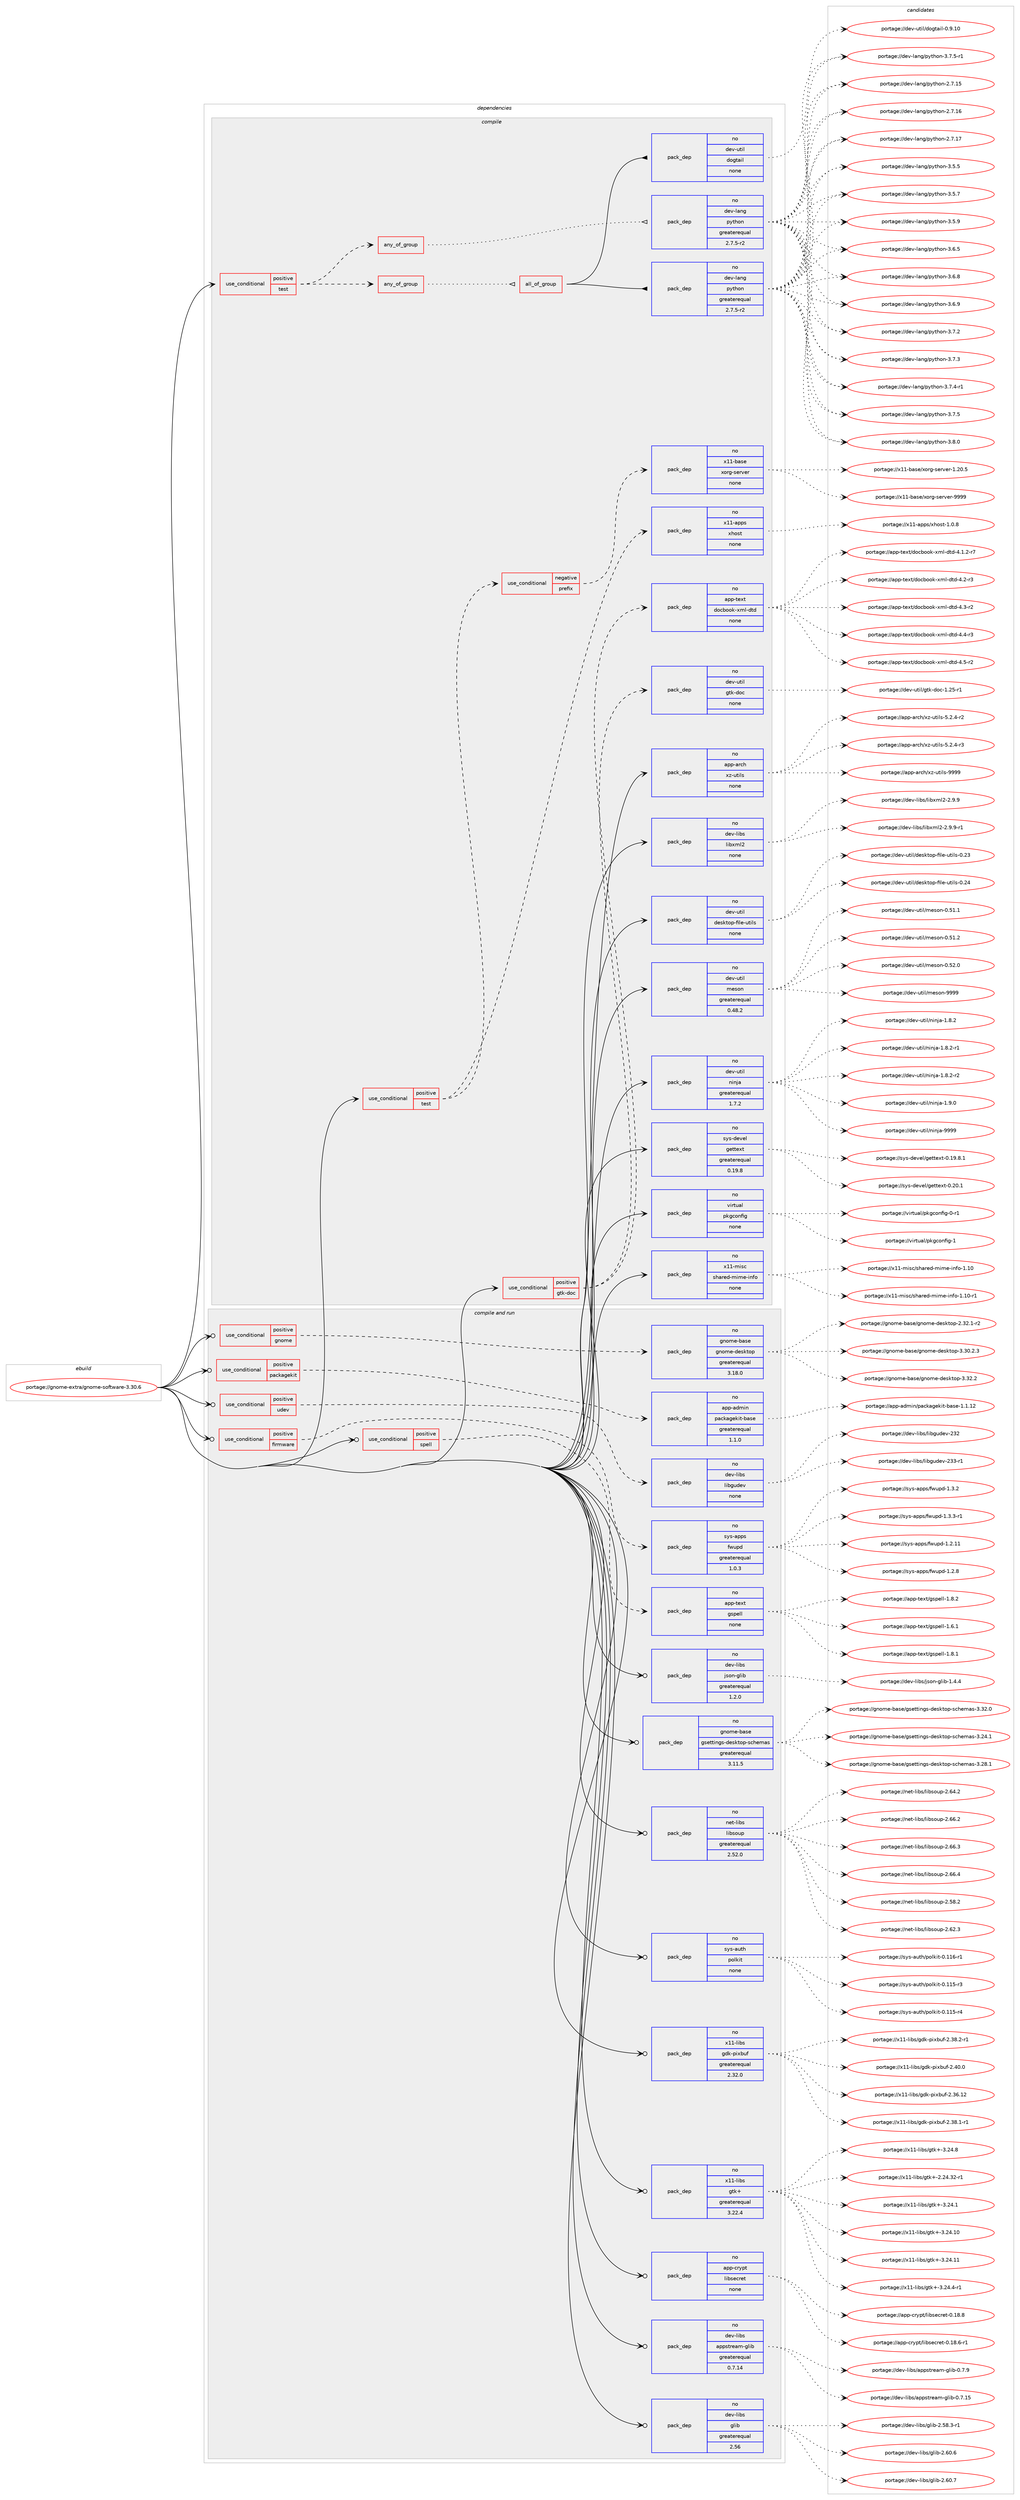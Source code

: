 digraph prolog {

# *************
# Graph options
# *************

newrank=true;
concentrate=true;
compound=true;
graph [rankdir=LR,fontname=Helvetica,fontsize=10,ranksep=1.5];#, ranksep=2.5, nodesep=0.2];
edge  [arrowhead=vee];
node  [fontname=Helvetica,fontsize=10];

# **********
# The ebuild
# **********

subgraph cluster_leftcol {
color=gray;
rank=same;
label=<<i>ebuild</i>>;
id [label="portage://gnome-extra/gnome-software-3.30.6", color=red, width=4, href="../gnome-extra/gnome-software-3.30.6.svg"];
}

# ****************
# The dependencies
# ****************

subgraph cluster_midcol {
color=gray;
label=<<i>dependencies</i>>;
subgraph cluster_compile {
fillcolor="#eeeeee";
style=filled;
label=<<i>compile</i>>;
subgraph cond74591 {
dependency282334 [label=<<TABLE BORDER="0" CELLBORDER="1" CELLSPACING="0" CELLPADDING="4"><TR><TD ROWSPAN="3" CELLPADDING="10">use_conditional</TD></TR><TR><TD>positive</TD></TR><TR><TD>gtk-doc</TD></TR></TABLE>>, shape=none, color=red];
subgraph pack203606 {
dependency282335 [label=<<TABLE BORDER="0" CELLBORDER="1" CELLSPACING="0" CELLPADDING="4" WIDTH="220"><TR><TD ROWSPAN="6" CELLPADDING="30">pack_dep</TD></TR><TR><TD WIDTH="110">no</TD></TR><TR><TD>dev-util</TD></TR><TR><TD>gtk-doc</TD></TR><TR><TD>none</TD></TR><TR><TD></TD></TR></TABLE>>, shape=none, color=blue];
}
dependency282334:e -> dependency282335:w [weight=20,style="dashed",arrowhead="vee"];
subgraph pack203607 {
dependency282336 [label=<<TABLE BORDER="0" CELLBORDER="1" CELLSPACING="0" CELLPADDING="4" WIDTH="220"><TR><TD ROWSPAN="6" CELLPADDING="30">pack_dep</TD></TR><TR><TD WIDTH="110">no</TD></TR><TR><TD>app-text</TD></TR><TR><TD>docbook-xml-dtd</TD></TR><TR><TD>none</TD></TR><TR><TD></TD></TR></TABLE>>, shape=none, color=blue];
}
dependency282334:e -> dependency282336:w [weight=20,style="dashed",arrowhead="vee"];
}
id:e -> dependency282334:w [weight=20,style="solid",arrowhead="vee"];
subgraph cond74592 {
dependency282337 [label=<<TABLE BORDER="0" CELLBORDER="1" CELLSPACING="0" CELLPADDING="4"><TR><TD ROWSPAN="3" CELLPADDING="10">use_conditional</TD></TR><TR><TD>positive</TD></TR><TR><TD>test</TD></TR></TABLE>>, shape=none, color=red];
subgraph any4041 {
dependency282338 [label=<<TABLE BORDER="0" CELLBORDER="1" CELLSPACING="0" CELLPADDING="4"><TR><TD CELLPADDING="10">any_of_group</TD></TR></TABLE>>, shape=none, color=red];subgraph pack203608 {
dependency282339 [label=<<TABLE BORDER="0" CELLBORDER="1" CELLSPACING="0" CELLPADDING="4" WIDTH="220"><TR><TD ROWSPAN="6" CELLPADDING="30">pack_dep</TD></TR><TR><TD WIDTH="110">no</TD></TR><TR><TD>dev-lang</TD></TR><TR><TD>python</TD></TR><TR><TD>greaterequal</TD></TR><TR><TD>2.7.5-r2</TD></TR></TABLE>>, shape=none, color=blue];
}
dependency282338:e -> dependency282339:w [weight=20,style="dotted",arrowhead="oinv"];
}
dependency282337:e -> dependency282338:w [weight=20,style="dashed",arrowhead="vee"];
subgraph any4042 {
dependency282340 [label=<<TABLE BORDER="0" CELLBORDER="1" CELLSPACING="0" CELLPADDING="4"><TR><TD CELLPADDING="10">any_of_group</TD></TR></TABLE>>, shape=none, color=red];subgraph all99 {
dependency282341 [label=<<TABLE BORDER="0" CELLBORDER="1" CELLSPACING="0" CELLPADDING="4"><TR><TD CELLPADDING="10">all_of_group</TD></TR></TABLE>>, shape=none, color=red];subgraph pack203609 {
dependency282342 [label=<<TABLE BORDER="0" CELLBORDER="1" CELLSPACING="0" CELLPADDING="4" WIDTH="220"><TR><TD ROWSPAN="6" CELLPADDING="30">pack_dep</TD></TR><TR><TD WIDTH="110">no</TD></TR><TR><TD>dev-lang</TD></TR><TR><TD>python</TD></TR><TR><TD>greaterequal</TD></TR><TR><TD>2.7.5-r2</TD></TR></TABLE>>, shape=none, color=blue];
}
dependency282341:e -> dependency282342:w [weight=20,style="solid",arrowhead="inv"];
subgraph pack203610 {
dependency282343 [label=<<TABLE BORDER="0" CELLBORDER="1" CELLSPACING="0" CELLPADDING="4" WIDTH="220"><TR><TD ROWSPAN="6" CELLPADDING="30">pack_dep</TD></TR><TR><TD WIDTH="110">no</TD></TR><TR><TD>dev-util</TD></TR><TR><TD>dogtail</TD></TR><TR><TD>none</TD></TR><TR><TD></TD></TR></TABLE>>, shape=none, color=blue];
}
dependency282341:e -> dependency282343:w [weight=20,style="solid",arrowhead="inv"];
}
dependency282340:e -> dependency282341:w [weight=20,style="dotted",arrowhead="oinv"];
}
dependency282337:e -> dependency282340:w [weight=20,style="dashed",arrowhead="vee"];
}
id:e -> dependency282337:w [weight=20,style="solid",arrowhead="vee"];
subgraph cond74593 {
dependency282344 [label=<<TABLE BORDER="0" CELLBORDER="1" CELLSPACING="0" CELLPADDING="4"><TR><TD ROWSPAN="3" CELLPADDING="10">use_conditional</TD></TR><TR><TD>positive</TD></TR><TR><TD>test</TD></TR></TABLE>>, shape=none, color=red];
subgraph cond74594 {
dependency282345 [label=<<TABLE BORDER="0" CELLBORDER="1" CELLSPACING="0" CELLPADDING="4"><TR><TD ROWSPAN="3" CELLPADDING="10">use_conditional</TD></TR><TR><TD>negative</TD></TR><TR><TD>prefix</TD></TR></TABLE>>, shape=none, color=red];
subgraph pack203611 {
dependency282346 [label=<<TABLE BORDER="0" CELLBORDER="1" CELLSPACING="0" CELLPADDING="4" WIDTH="220"><TR><TD ROWSPAN="6" CELLPADDING="30">pack_dep</TD></TR><TR><TD WIDTH="110">no</TD></TR><TR><TD>x11-base</TD></TR><TR><TD>xorg-server</TD></TR><TR><TD>none</TD></TR><TR><TD></TD></TR></TABLE>>, shape=none, color=blue];
}
dependency282345:e -> dependency282346:w [weight=20,style="dashed",arrowhead="vee"];
}
dependency282344:e -> dependency282345:w [weight=20,style="dashed",arrowhead="vee"];
subgraph pack203612 {
dependency282347 [label=<<TABLE BORDER="0" CELLBORDER="1" CELLSPACING="0" CELLPADDING="4" WIDTH="220"><TR><TD ROWSPAN="6" CELLPADDING="30">pack_dep</TD></TR><TR><TD WIDTH="110">no</TD></TR><TR><TD>x11-apps</TD></TR><TR><TD>xhost</TD></TR><TR><TD>none</TD></TR><TR><TD></TD></TR></TABLE>>, shape=none, color=blue];
}
dependency282344:e -> dependency282347:w [weight=20,style="dashed",arrowhead="vee"];
}
id:e -> dependency282344:w [weight=20,style="solid",arrowhead="vee"];
subgraph pack203613 {
dependency282348 [label=<<TABLE BORDER="0" CELLBORDER="1" CELLSPACING="0" CELLPADDING="4" WIDTH="220"><TR><TD ROWSPAN="6" CELLPADDING="30">pack_dep</TD></TR><TR><TD WIDTH="110">no</TD></TR><TR><TD>app-arch</TD></TR><TR><TD>xz-utils</TD></TR><TR><TD>none</TD></TR><TR><TD></TD></TR></TABLE>>, shape=none, color=blue];
}
id:e -> dependency282348:w [weight=20,style="solid",arrowhead="vee"];
subgraph pack203614 {
dependency282349 [label=<<TABLE BORDER="0" CELLBORDER="1" CELLSPACING="0" CELLPADDING="4" WIDTH="220"><TR><TD ROWSPAN="6" CELLPADDING="30">pack_dep</TD></TR><TR><TD WIDTH="110">no</TD></TR><TR><TD>dev-libs</TD></TR><TR><TD>libxml2</TD></TR><TR><TD>none</TD></TR><TR><TD></TD></TR></TABLE>>, shape=none, color=blue];
}
id:e -> dependency282349:w [weight=20,style="solid",arrowhead="vee"];
subgraph pack203615 {
dependency282350 [label=<<TABLE BORDER="0" CELLBORDER="1" CELLSPACING="0" CELLPADDING="4" WIDTH="220"><TR><TD ROWSPAN="6" CELLPADDING="30">pack_dep</TD></TR><TR><TD WIDTH="110">no</TD></TR><TR><TD>dev-util</TD></TR><TR><TD>desktop-file-utils</TD></TR><TR><TD>none</TD></TR><TR><TD></TD></TR></TABLE>>, shape=none, color=blue];
}
id:e -> dependency282350:w [weight=20,style="solid",arrowhead="vee"];
subgraph pack203616 {
dependency282351 [label=<<TABLE BORDER="0" CELLBORDER="1" CELLSPACING="0" CELLPADDING="4" WIDTH="220"><TR><TD ROWSPAN="6" CELLPADDING="30">pack_dep</TD></TR><TR><TD WIDTH="110">no</TD></TR><TR><TD>dev-util</TD></TR><TR><TD>meson</TD></TR><TR><TD>greaterequal</TD></TR><TR><TD>0.48.2</TD></TR></TABLE>>, shape=none, color=blue];
}
id:e -> dependency282351:w [weight=20,style="solid",arrowhead="vee"];
subgraph pack203617 {
dependency282352 [label=<<TABLE BORDER="0" CELLBORDER="1" CELLSPACING="0" CELLPADDING="4" WIDTH="220"><TR><TD ROWSPAN="6" CELLPADDING="30">pack_dep</TD></TR><TR><TD WIDTH="110">no</TD></TR><TR><TD>dev-util</TD></TR><TR><TD>ninja</TD></TR><TR><TD>greaterequal</TD></TR><TR><TD>1.7.2</TD></TR></TABLE>>, shape=none, color=blue];
}
id:e -> dependency282352:w [weight=20,style="solid",arrowhead="vee"];
subgraph pack203618 {
dependency282353 [label=<<TABLE BORDER="0" CELLBORDER="1" CELLSPACING="0" CELLPADDING="4" WIDTH="220"><TR><TD ROWSPAN="6" CELLPADDING="30">pack_dep</TD></TR><TR><TD WIDTH="110">no</TD></TR><TR><TD>sys-devel</TD></TR><TR><TD>gettext</TD></TR><TR><TD>greaterequal</TD></TR><TR><TD>0.19.8</TD></TR></TABLE>>, shape=none, color=blue];
}
id:e -> dependency282353:w [weight=20,style="solid",arrowhead="vee"];
subgraph pack203619 {
dependency282354 [label=<<TABLE BORDER="0" CELLBORDER="1" CELLSPACING="0" CELLPADDING="4" WIDTH="220"><TR><TD ROWSPAN="6" CELLPADDING="30">pack_dep</TD></TR><TR><TD WIDTH="110">no</TD></TR><TR><TD>virtual</TD></TR><TR><TD>pkgconfig</TD></TR><TR><TD>none</TD></TR><TR><TD></TD></TR></TABLE>>, shape=none, color=blue];
}
id:e -> dependency282354:w [weight=20,style="solid",arrowhead="vee"];
subgraph pack203620 {
dependency282355 [label=<<TABLE BORDER="0" CELLBORDER="1" CELLSPACING="0" CELLPADDING="4" WIDTH="220"><TR><TD ROWSPAN="6" CELLPADDING="30">pack_dep</TD></TR><TR><TD WIDTH="110">no</TD></TR><TR><TD>x11-misc</TD></TR><TR><TD>shared-mime-info</TD></TR><TR><TD>none</TD></TR><TR><TD></TD></TR></TABLE>>, shape=none, color=blue];
}
id:e -> dependency282355:w [weight=20,style="solid",arrowhead="vee"];
}
subgraph cluster_compileandrun {
fillcolor="#eeeeee";
style=filled;
label=<<i>compile and run</i>>;
subgraph cond74595 {
dependency282356 [label=<<TABLE BORDER="0" CELLBORDER="1" CELLSPACING="0" CELLPADDING="4"><TR><TD ROWSPAN="3" CELLPADDING="10">use_conditional</TD></TR><TR><TD>positive</TD></TR><TR><TD>firmware</TD></TR></TABLE>>, shape=none, color=red];
subgraph pack203621 {
dependency282357 [label=<<TABLE BORDER="0" CELLBORDER="1" CELLSPACING="0" CELLPADDING="4" WIDTH="220"><TR><TD ROWSPAN="6" CELLPADDING="30">pack_dep</TD></TR><TR><TD WIDTH="110">no</TD></TR><TR><TD>sys-apps</TD></TR><TR><TD>fwupd</TD></TR><TR><TD>greaterequal</TD></TR><TR><TD>1.0.3</TD></TR></TABLE>>, shape=none, color=blue];
}
dependency282356:e -> dependency282357:w [weight=20,style="dashed",arrowhead="vee"];
}
id:e -> dependency282356:w [weight=20,style="solid",arrowhead="odotvee"];
subgraph cond74596 {
dependency282358 [label=<<TABLE BORDER="0" CELLBORDER="1" CELLSPACING="0" CELLPADDING="4"><TR><TD ROWSPAN="3" CELLPADDING="10">use_conditional</TD></TR><TR><TD>positive</TD></TR><TR><TD>gnome</TD></TR></TABLE>>, shape=none, color=red];
subgraph pack203622 {
dependency282359 [label=<<TABLE BORDER="0" CELLBORDER="1" CELLSPACING="0" CELLPADDING="4" WIDTH="220"><TR><TD ROWSPAN="6" CELLPADDING="30">pack_dep</TD></TR><TR><TD WIDTH="110">no</TD></TR><TR><TD>gnome-base</TD></TR><TR><TD>gnome-desktop</TD></TR><TR><TD>greaterequal</TD></TR><TR><TD>3.18.0</TD></TR></TABLE>>, shape=none, color=blue];
}
dependency282358:e -> dependency282359:w [weight=20,style="dashed",arrowhead="vee"];
}
id:e -> dependency282358:w [weight=20,style="solid",arrowhead="odotvee"];
subgraph cond74597 {
dependency282360 [label=<<TABLE BORDER="0" CELLBORDER="1" CELLSPACING="0" CELLPADDING="4"><TR><TD ROWSPAN="3" CELLPADDING="10">use_conditional</TD></TR><TR><TD>positive</TD></TR><TR><TD>packagekit</TD></TR></TABLE>>, shape=none, color=red];
subgraph pack203623 {
dependency282361 [label=<<TABLE BORDER="0" CELLBORDER="1" CELLSPACING="0" CELLPADDING="4" WIDTH="220"><TR><TD ROWSPAN="6" CELLPADDING="30">pack_dep</TD></TR><TR><TD WIDTH="110">no</TD></TR><TR><TD>app-admin</TD></TR><TR><TD>packagekit-base</TD></TR><TR><TD>greaterequal</TD></TR><TR><TD>1.1.0</TD></TR></TABLE>>, shape=none, color=blue];
}
dependency282360:e -> dependency282361:w [weight=20,style="dashed",arrowhead="vee"];
}
id:e -> dependency282360:w [weight=20,style="solid",arrowhead="odotvee"];
subgraph cond74598 {
dependency282362 [label=<<TABLE BORDER="0" CELLBORDER="1" CELLSPACING="0" CELLPADDING="4"><TR><TD ROWSPAN="3" CELLPADDING="10">use_conditional</TD></TR><TR><TD>positive</TD></TR><TR><TD>spell</TD></TR></TABLE>>, shape=none, color=red];
subgraph pack203624 {
dependency282363 [label=<<TABLE BORDER="0" CELLBORDER="1" CELLSPACING="0" CELLPADDING="4" WIDTH="220"><TR><TD ROWSPAN="6" CELLPADDING="30">pack_dep</TD></TR><TR><TD WIDTH="110">no</TD></TR><TR><TD>app-text</TD></TR><TR><TD>gspell</TD></TR><TR><TD>none</TD></TR><TR><TD></TD></TR></TABLE>>, shape=none, color=blue];
}
dependency282362:e -> dependency282363:w [weight=20,style="dashed",arrowhead="vee"];
}
id:e -> dependency282362:w [weight=20,style="solid",arrowhead="odotvee"];
subgraph cond74599 {
dependency282364 [label=<<TABLE BORDER="0" CELLBORDER="1" CELLSPACING="0" CELLPADDING="4"><TR><TD ROWSPAN="3" CELLPADDING="10">use_conditional</TD></TR><TR><TD>positive</TD></TR><TR><TD>udev</TD></TR></TABLE>>, shape=none, color=red];
subgraph pack203625 {
dependency282365 [label=<<TABLE BORDER="0" CELLBORDER="1" CELLSPACING="0" CELLPADDING="4" WIDTH="220"><TR><TD ROWSPAN="6" CELLPADDING="30">pack_dep</TD></TR><TR><TD WIDTH="110">no</TD></TR><TR><TD>dev-libs</TD></TR><TR><TD>libgudev</TD></TR><TR><TD>none</TD></TR><TR><TD></TD></TR></TABLE>>, shape=none, color=blue];
}
dependency282364:e -> dependency282365:w [weight=20,style="dashed",arrowhead="vee"];
}
id:e -> dependency282364:w [weight=20,style="solid",arrowhead="odotvee"];
subgraph pack203626 {
dependency282366 [label=<<TABLE BORDER="0" CELLBORDER="1" CELLSPACING="0" CELLPADDING="4" WIDTH="220"><TR><TD ROWSPAN="6" CELLPADDING="30">pack_dep</TD></TR><TR><TD WIDTH="110">no</TD></TR><TR><TD>app-crypt</TD></TR><TR><TD>libsecret</TD></TR><TR><TD>none</TD></TR><TR><TD></TD></TR></TABLE>>, shape=none, color=blue];
}
id:e -> dependency282366:w [weight=20,style="solid",arrowhead="odotvee"];
subgraph pack203627 {
dependency282367 [label=<<TABLE BORDER="0" CELLBORDER="1" CELLSPACING="0" CELLPADDING="4" WIDTH="220"><TR><TD ROWSPAN="6" CELLPADDING="30">pack_dep</TD></TR><TR><TD WIDTH="110">no</TD></TR><TR><TD>dev-libs</TD></TR><TR><TD>appstream-glib</TD></TR><TR><TD>greaterequal</TD></TR><TR><TD>0.7.14</TD></TR></TABLE>>, shape=none, color=blue];
}
id:e -> dependency282367:w [weight=20,style="solid",arrowhead="odotvee"];
subgraph pack203628 {
dependency282368 [label=<<TABLE BORDER="0" CELLBORDER="1" CELLSPACING="0" CELLPADDING="4" WIDTH="220"><TR><TD ROWSPAN="6" CELLPADDING="30">pack_dep</TD></TR><TR><TD WIDTH="110">no</TD></TR><TR><TD>dev-libs</TD></TR><TR><TD>glib</TD></TR><TR><TD>greaterequal</TD></TR><TR><TD>2.56</TD></TR></TABLE>>, shape=none, color=blue];
}
id:e -> dependency282368:w [weight=20,style="solid",arrowhead="odotvee"];
subgraph pack203629 {
dependency282369 [label=<<TABLE BORDER="0" CELLBORDER="1" CELLSPACING="0" CELLPADDING="4" WIDTH="220"><TR><TD ROWSPAN="6" CELLPADDING="30">pack_dep</TD></TR><TR><TD WIDTH="110">no</TD></TR><TR><TD>dev-libs</TD></TR><TR><TD>json-glib</TD></TR><TR><TD>greaterequal</TD></TR><TR><TD>1.2.0</TD></TR></TABLE>>, shape=none, color=blue];
}
id:e -> dependency282369:w [weight=20,style="solid",arrowhead="odotvee"];
subgraph pack203630 {
dependency282370 [label=<<TABLE BORDER="0" CELLBORDER="1" CELLSPACING="0" CELLPADDING="4" WIDTH="220"><TR><TD ROWSPAN="6" CELLPADDING="30">pack_dep</TD></TR><TR><TD WIDTH="110">no</TD></TR><TR><TD>gnome-base</TD></TR><TR><TD>gsettings-desktop-schemas</TD></TR><TR><TD>greaterequal</TD></TR><TR><TD>3.11.5</TD></TR></TABLE>>, shape=none, color=blue];
}
id:e -> dependency282370:w [weight=20,style="solid",arrowhead="odotvee"];
subgraph pack203631 {
dependency282371 [label=<<TABLE BORDER="0" CELLBORDER="1" CELLSPACING="0" CELLPADDING="4" WIDTH="220"><TR><TD ROWSPAN="6" CELLPADDING="30">pack_dep</TD></TR><TR><TD WIDTH="110">no</TD></TR><TR><TD>net-libs</TD></TR><TR><TD>libsoup</TD></TR><TR><TD>greaterequal</TD></TR><TR><TD>2.52.0</TD></TR></TABLE>>, shape=none, color=blue];
}
id:e -> dependency282371:w [weight=20,style="solid",arrowhead="odotvee"];
subgraph pack203632 {
dependency282372 [label=<<TABLE BORDER="0" CELLBORDER="1" CELLSPACING="0" CELLPADDING="4" WIDTH="220"><TR><TD ROWSPAN="6" CELLPADDING="30">pack_dep</TD></TR><TR><TD WIDTH="110">no</TD></TR><TR><TD>sys-auth</TD></TR><TR><TD>polkit</TD></TR><TR><TD>none</TD></TR><TR><TD></TD></TR></TABLE>>, shape=none, color=blue];
}
id:e -> dependency282372:w [weight=20,style="solid",arrowhead="odotvee"];
subgraph pack203633 {
dependency282373 [label=<<TABLE BORDER="0" CELLBORDER="1" CELLSPACING="0" CELLPADDING="4" WIDTH="220"><TR><TD ROWSPAN="6" CELLPADDING="30">pack_dep</TD></TR><TR><TD WIDTH="110">no</TD></TR><TR><TD>x11-libs</TD></TR><TR><TD>gdk-pixbuf</TD></TR><TR><TD>greaterequal</TD></TR><TR><TD>2.32.0</TD></TR></TABLE>>, shape=none, color=blue];
}
id:e -> dependency282373:w [weight=20,style="solid",arrowhead="odotvee"];
subgraph pack203634 {
dependency282374 [label=<<TABLE BORDER="0" CELLBORDER="1" CELLSPACING="0" CELLPADDING="4" WIDTH="220"><TR><TD ROWSPAN="6" CELLPADDING="30">pack_dep</TD></TR><TR><TD WIDTH="110">no</TD></TR><TR><TD>x11-libs</TD></TR><TR><TD>gtk+</TD></TR><TR><TD>greaterequal</TD></TR><TR><TD>3.22.4</TD></TR></TABLE>>, shape=none, color=blue];
}
id:e -> dependency282374:w [weight=20,style="solid",arrowhead="odotvee"];
}
subgraph cluster_run {
fillcolor="#eeeeee";
style=filled;
label=<<i>run</i>>;
}
}

# **************
# The candidates
# **************

subgraph cluster_choices {
rank=same;
color=gray;
label=<<i>candidates</i>>;

subgraph choice203606 {
color=black;
nodesep=1;
choiceportage1001011184511711610510847103116107451001119945494650534511449 [label="portage://dev-util/gtk-doc-1.25-r1", color=red, width=4,href="../dev-util/gtk-doc-1.25-r1.svg"];
dependency282335:e -> choiceportage1001011184511711610510847103116107451001119945494650534511449:w [style=dotted,weight="100"];
}
subgraph choice203607 {
color=black;
nodesep=1;
choiceportage971121124511610112011647100111999811111110745120109108451001161004552464946504511455 [label="portage://app-text/docbook-xml-dtd-4.1.2-r7", color=red, width=4,href="../app-text/docbook-xml-dtd-4.1.2-r7.svg"];
choiceportage97112112451161011201164710011199981111111074512010910845100116100455246504511451 [label="portage://app-text/docbook-xml-dtd-4.2-r3", color=red, width=4,href="../app-text/docbook-xml-dtd-4.2-r3.svg"];
choiceportage97112112451161011201164710011199981111111074512010910845100116100455246514511450 [label="portage://app-text/docbook-xml-dtd-4.3-r2", color=red, width=4,href="../app-text/docbook-xml-dtd-4.3-r2.svg"];
choiceportage97112112451161011201164710011199981111111074512010910845100116100455246524511451 [label="portage://app-text/docbook-xml-dtd-4.4-r3", color=red, width=4,href="../app-text/docbook-xml-dtd-4.4-r3.svg"];
choiceportage97112112451161011201164710011199981111111074512010910845100116100455246534511450 [label="portage://app-text/docbook-xml-dtd-4.5-r2", color=red, width=4,href="../app-text/docbook-xml-dtd-4.5-r2.svg"];
dependency282336:e -> choiceportage971121124511610112011647100111999811111110745120109108451001161004552464946504511455:w [style=dotted,weight="100"];
dependency282336:e -> choiceportage97112112451161011201164710011199981111111074512010910845100116100455246504511451:w [style=dotted,weight="100"];
dependency282336:e -> choiceportage97112112451161011201164710011199981111111074512010910845100116100455246514511450:w [style=dotted,weight="100"];
dependency282336:e -> choiceportage97112112451161011201164710011199981111111074512010910845100116100455246524511451:w [style=dotted,weight="100"];
dependency282336:e -> choiceportage97112112451161011201164710011199981111111074512010910845100116100455246534511450:w [style=dotted,weight="100"];
}
subgraph choice203608 {
color=black;
nodesep=1;
choiceportage10010111845108971101034711212111610411111045504655464953 [label="portage://dev-lang/python-2.7.15", color=red, width=4,href="../dev-lang/python-2.7.15.svg"];
choiceportage10010111845108971101034711212111610411111045504655464954 [label="portage://dev-lang/python-2.7.16", color=red, width=4,href="../dev-lang/python-2.7.16.svg"];
choiceportage10010111845108971101034711212111610411111045504655464955 [label="portage://dev-lang/python-2.7.17", color=red, width=4,href="../dev-lang/python-2.7.17.svg"];
choiceportage100101118451089711010347112121116104111110455146534653 [label="portage://dev-lang/python-3.5.5", color=red, width=4,href="../dev-lang/python-3.5.5.svg"];
choiceportage100101118451089711010347112121116104111110455146534655 [label="portage://dev-lang/python-3.5.7", color=red, width=4,href="../dev-lang/python-3.5.7.svg"];
choiceportage100101118451089711010347112121116104111110455146534657 [label="portage://dev-lang/python-3.5.9", color=red, width=4,href="../dev-lang/python-3.5.9.svg"];
choiceportage100101118451089711010347112121116104111110455146544653 [label="portage://dev-lang/python-3.6.5", color=red, width=4,href="../dev-lang/python-3.6.5.svg"];
choiceportage100101118451089711010347112121116104111110455146544656 [label="portage://dev-lang/python-3.6.8", color=red, width=4,href="../dev-lang/python-3.6.8.svg"];
choiceportage100101118451089711010347112121116104111110455146544657 [label="portage://dev-lang/python-3.6.9", color=red, width=4,href="../dev-lang/python-3.6.9.svg"];
choiceportage100101118451089711010347112121116104111110455146554650 [label="portage://dev-lang/python-3.7.2", color=red, width=4,href="../dev-lang/python-3.7.2.svg"];
choiceportage100101118451089711010347112121116104111110455146554651 [label="portage://dev-lang/python-3.7.3", color=red, width=4,href="../dev-lang/python-3.7.3.svg"];
choiceportage1001011184510897110103471121211161041111104551465546524511449 [label="portage://dev-lang/python-3.7.4-r1", color=red, width=4,href="../dev-lang/python-3.7.4-r1.svg"];
choiceportage100101118451089711010347112121116104111110455146554653 [label="portage://dev-lang/python-3.7.5", color=red, width=4,href="../dev-lang/python-3.7.5.svg"];
choiceportage1001011184510897110103471121211161041111104551465546534511449 [label="portage://dev-lang/python-3.7.5-r1", color=red, width=4,href="../dev-lang/python-3.7.5-r1.svg"];
choiceportage100101118451089711010347112121116104111110455146564648 [label="portage://dev-lang/python-3.8.0", color=red, width=4,href="../dev-lang/python-3.8.0.svg"];
dependency282339:e -> choiceportage10010111845108971101034711212111610411111045504655464953:w [style=dotted,weight="100"];
dependency282339:e -> choiceportage10010111845108971101034711212111610411111045504655464954:w [style=dotted,weight="100"];
dependency282339:e -> choiceportage10010111845108971101034711212111610411111045504655464955:w [style=dotted,weight="100"];
dependency282339:e -> choiceportage100101118451089711010347112121116104111110455146534653:w [style=dotted,weight="100"];
dependency282339:e -> choiceportage100101118451089711010347112121116104111110455146534655:w [style=dotted,weight="100"];
dependency282339:e -> choiceportage100101118451089711010347112121116104111110455146534657:w [style=dotted,weight="100"];
dependency282339:e -> choiceportage100101118451089711010347112121116104111110455146544653:w [style=dotted,weight="100"];
dependency282339:e -> choiceportage100101118451089711010347112121116104111110455146544656:w [style=dotted,weight="100"];
dependency282339:e -> choiceportage100101118451089711010347112121116104111110455146544657:w [style=dotted,weight="100"];
dependency282339:e -> choiceportage100101118451089711010347112121116104111110455146554650:w [style=dotted,weight="100"];
dependency282339:e -> choiceportage100101118451089711010347112121116104111110455146554651:w [style=dotted,weight="100"];
dependency282339:e -> choiceportage1001011184510897110103471121211161041111104551465546524511449:w [style=dotted,weight="100"];
dependency282339:e -> choiceportage100101118451089711010347112121116104111110455146554653:w [style=dotted,weight="100"];
dependency282339:e -> choiceportage1001011184510897110103471121211161041111104551465546534511449:w [style=dotted,weight="100"];
dependency282339:e -> choiceportage100101118451089711010347112121116104111110455146564648:w [style=dotted,weight="100"];
}
subgraph choice203609 {
color=black;
nodesep=1;
choiceportage10010111845108971101034711212111610411111045504655464953 [label="portage://dev-lang/python-2.7.15", color=red, width=4,href="../dev-lang/python-2.7.15.svg"];
choiceportage10010111845108971101034711212111610411111045504655464954 [label="portage://dev-lang/python-2.7.16", color=red, width=4,href="../dev-lang/python-2.7.16.svg"];
choiceportage10010111845108971101034711212111610411111045504655464955 [label="portage://dev-lang/python-2.7.17", color=red, width=4,href="../dev-lang/python-2.7.17.svg"];
choiceportage100101118451089711010347112121116104111110455146534653 [label="portage://dev-lang/python-3.5.5", color=red, width=4,href="../dev-lang/python-3.5.5.svg"];
choiceportage100101118451089711010347112121116104111110455146534655 [label="portage://dev-lang/python-3.5.7", color=red, width=4,href="../dev-lang/python-3.5.7.svg"];
choiceportage100101118451089711010347112121116104111110455146534657 [label="portage://dev-lang/python-3.5.9", color=red, width=4,href="../dev-lang/python-3.5.9.svg"];
choiceportage100101118451089711010347112121116104111110455146544653 [label="portage://dev-lang/python-3.6.5", color=red, width=4,href="../dev-lang/python-3.6.5.svg"];
choiceportage100101118451089711010347112121116104111110455146544656 [label="portage://dev-lang/python-3.6.8", color=red, width=4,href="../dev-lang/python-3.6.8.svg"];
choiceportage100101118451089711010347112121116104111110455146544657 [label="portage://dev-lang/python-3.6.9", color=red, width=4,href="../dev-lang/python-3.6.9.svg"];
choiceportage100101118451089711010347112121116104111110455146554650 [label="portage://dev-lang/python-3.7.2", color=red, width=4,href="../dev-lang/python-3.7.2.svg"];
choiceportage100101118451089711010347112121116104111110455146554651 [label="portage://dev-lang/python-3.7.3", color=red, width=4,href="../dev-lang/python-3.7.3.svg"];
choiceportage1001011184510897110103471121211161041111104551465546524511449 [label="portage://dev-lang/python-3.7.4-r1", color=red, width=4,href="../dev-lang/python-3.7.4-r1.svg"];
choiceportage100101118451089711010347112121116104111110455146554653 [label="portage://dev-lang/python-3.7.5", color=red, width=4,href="../dev-lang/python-3.7.5.svg"];
choiceportage1001011184510897110103471121211161041111104551465546534511449 [label="portage://dev-lang/python-3.7.5-r1", color=red, width=4,href="../dev-lang/python-3.7.5-r1.svg"];
choiceportage100101118451089711010347112121116104111110455146564648 [label="portage://dev-lang/python-3.8.0", color=red, width=4,href="../dev-lang/python-3.8.0.svg"];
dependency282342:e -> choiceportage10010111845108971101034711212111610411111045504655464953:w [style=dotted,weight="100"];
dependency282342:e -> choiceportage10010111845108971101034711212111610411111045504655464954:w [style=dotted,weight="100"];
dependency282342:e -> choiceportage10010111845108971101034711212111610411111045504655464955:w [style=dotted,weight="100"];
dependency282342:e -> choiceportage100101118451089711010347112121116104111110455146534653:w [style=dotted,weight="100"];
dependency282342:e -> choiceportage100101118451089711010347112121116104111110455146534655:w [style=dotted,weight="100"];
dependency282342:e -> choiceportage100101118451089711010347112121116104111110455146534657:w [style=dotted,weight="100"];
dependency282342:e -> choiceportage100101118451089711010347112121116104111110455146544653:w [style=dotted,weight="100"];
dependency282342:e -> choiceportage100101118451089711010347112121116104111110455146544656:w [style=dotted,weight="100"];
dependency282342:e -> choiceportage100101118451089711010347112121116104111110455146544657:w [style=dotted,weight="100"];
dependency282342:e -> choiceportage100101118451089711010347112121116104111110455146554650:w [style=dotted,weight="100"];
dependency282342:e -> choiceportage100101118451089711010347112121116104111110455146554651:w [style=dotted,weight="100"];
dependency282342:e -> choiceportage1001011184510897110103471121211161041111104551465546524511449:w [style=dotted,weight="100"];
dependency282342:e -> choiceportage100101118451089711010347112121116104111110455146554653:w [style=dotted,weight="100"];
dependency282342:e -> choiceportage1001011184510897110103471121211161041111104551465546534511449:w [style=dotted,weight="100"];
dependency282342:e -> choiceportage100101118451089711010347112121116104111110455146564648:w [style=dotted,weight="100"];
}
subgraph choice203610 {
color=black;
nodesep=1;
choiceportage10010111845117116105108471001111031169710510845484657464948 [label="portage://dev-util/dogtail-0.9.10", color=red, width=4,href="../dev-util/dogtail-0.9.10.svg"];
dependency282343:e -> choiceportage10010111845117116105108471001111031169710510845484657464948:w [style=dotted,weight="100"];
}
subgraph choice203611 {
color=black;
nodesep=1;
choiceportage1204949459897115101471201111141034511510111411810111445494650484653 [label="portage://x11-base/xorg-server-1.20.5", color=red, width=4,href="../x11-base/xorg-server-1.20.5.svg"];
choiceportage120494945989711510147120111114103451151011141181011144557575757 [label="portage://x11-base/xorg-server-9999", color=red, width=4,href="../x11-base/xorg-server-9999.svg"];
dependency282346:e -> choiceportage1204949459897115101471201111141034511510111411810111445494650484653:w [style=dotted,weight="100"];
dependency282346:e -> choiceportage120494945989711510147120111114103451151011141181011144557575757:w [style=dotted,weight="100"];
}
subgraph choice203612 {
color=black;
nodesep=1;
choiceportage1204949459711211211547120104111115116454946484656 [label="portage://x11-apps/xhost-1.0.8", color=red, width=4,href="../x11-apps/xhost-1.0.8.svg"];
dependency282347:e -> choiceportage1204949459711211211547120104111115116454946484656:w [style=dotted,weight="100"];
}
subgraph choice203613 {
color=black;
nodesep=1;
choiceportage9711211245971149910447120122451171161051081154553465046524511450 [label="portage://app-arch/xz-utils-5.2.4-r2", color=red, width=4,href="../app-arch/xz-utils-5.2.4-r2.svg"];
choiceportage9711211245971149910447120122451171161051081154553465046524511451 [label="portage://app-arch/xz-utils-5.2.4-r3", color=red, width=4,href="../app-arch/xz-utils-5.2.4-r3.svg"];
choiceportage9711211245971149910447120122451171161051081154557575757 [label="portage://app-arch/xz-utils-9999", color=red, width=4,href="../app-arch/xz-utils-9999.svg"];
dependency282348:e -> choiceportage9711211245971149910447120122451171161051081154553465046524511450:w [style=dotted,weight="100"];
dependency282348:e -> choiceportage9711211245971149910447120122451171161051081154553465046524511451:w [style=dotted,weight="100"];
dependency282348:e -> choiceportage9711211245971149910447120122451171161051081154557575757:w [style=dotted,weight="100"];
}
subgraph choice203614 {
color=black;
nodesep=1;
choiceportage1001011184510810598115471081059812010910850455046574657 [label="portage://dev-libs/libxml2-2.9.9", color=red, width=4,href="../dev-libs/libxml2-2.9.9.svg"];
choiceportage10010111845108105981154710810598120109108504550465746574511449 [label="portage://dev-libs/libxml2-2.9.9-r1", color=red, width=4,href="../dev-libs/libxml2-2.9.9-r1.svg"];
dependency282349:e -> choiceportage1001011184510810598115471081059812010910850455046574657:w [style=dotted,weight="100"];
dependency282349:e -> choiceportage10010111845108105981154710810598120109108504550465746574511449:w [style=dotted,weight="100"];
}
subgraph choice203615 {
color=black;
nodesep=1;
choiceportage100101118451171161051084710010111510711611111245102105108101451171161051081154548465051 [label="portage://dev-util/desktop-file-utils-0.23", color=red, width=4,href="../dev-util/desktop-file-utils-0.23.svg"];
choiceportage100101118451171161051084710010111510711611111245102105108101451171161051081154548465052 [label="portage://dev-util/desktop-file-utils-0.24", color=red, width=4,href="../dev-util/desktop-file-utils-0.24.svg"];
dependency282350:e -> choiceportage100101118451171161051084710010111510711611111245102105108101451171161051081154548465051:w [style=dotted,weight="100"];
dependency282350:e -> choiceportage100101118451171161051084710010111510711611111245102105108101451171161051081154548465052:w [style=dotted,weight="100"];
}
subgraph choice203616 {
color=black;
nodesep=1;
choiceportage100101118451171161051084710910111511111045484653494649 [label="portage://dev-util/meson-0.51.1", color=red, width=4,href="../dev-util/meson-0.51.1.svg"];
choiceportage100101118451171161051084710910111511111045484653494650 [label="portage://dev-util/meson-0.51.2", color=red, width=4,href="../dev-util/meson-0.51.2.svg"];
choiceportage100101118451171161051084710910111511111045484653504648 [label="portage://dev-util/meson-0.52.0", color=red, width=4,href="../dev-util/meson-0.52.0.svg"];
choiceportage10010111845117116105108471091011151111104557575757 [label="portage://dev-util/meson-9999", color=red, width=4,href="../dev-util/meson-9999.svg"];
dependency282351:e -> choiceportage100101118451171161051084710910111511111045484653494649:w [style=dotted,weight="100"];
dependency282351:e -> choiceportage100101118451171161051084710910111511111045484653494650:w [style=dotted,weight="100"];
dependency282351:e -> choiceportage100101118451171161051084710910111511111045484653504648:w [style=dotted,weight="100"];
dependency282351:e -> choiceportage10010111845117116105108471091011151111104557575757:w [style=dotted,weight="100"];
}
subgraph choice203617 {
color=black;
nodesep=1;
choiceportage100101118451171161051084711010511010697454946564650 [label="portage://dev-util/ninja-1.8.2", color=red, width=4,href="../dev-util/ninja-1.8.2.svg"];
choiceportage1001011184511711610510847110105110106974549465646504511449 [label="portage://dev-util/ninja-1.8.2-r1", color=red, width=4,href="../dev-util/ninja-1.8.2-r1.svg"];
choiceportage1001011184511711610510847110105110106974549465646504511450 [label="portage://dev-util/ninja-1.8.2-r2", color=red, width=4,href="../dev-util/ninja-1.8.2-r2.svg"];
choiceportage100101118451171161051084711010511010697454946574648 [label="portage://dev-util/ninja-1.9.0", color=red, width=4,href="../dev-util/ninja-1.9.0.svg"];
choiceportage1001011184511711610510847110105110106974557575757 [label="portage://dev-util/ninja-9999", color=red, width=4,href="../dev-util/ninja-9999.svg"];
dependency282352:e -> choiceportage100101118451171161051084711010511010697454946564650:w [style=dotted,weight="100"];
dependency282352:e -> choiceportage1001011184511711610510847110105110106974549465646504511449:w [style=dotted,weight="100"];
dependency282352:e -> choiceportage1001011184511711610510847110105110106974549465646504511450:w [style=dotted,weight="100"];
dependency282352:e -> choiceportage100101118451171161051084711010511010697454946574648:w [style=dotted,weight="100"];
dependency282352:e -> choiceportage1001011184511711610510847110105110106974557575757:w [style=dotted,weight="100"];
}
subgraph choice203618 {
color=black;
nodesep=1;
choiceportage1151211154510010111810110847103101116116101120116454846495746564649 [label="portage://sys-devel/gettext-0.19.8.1", color=red, width=4,href="../sys-devel/gettext-0.19.8.1.svg"];
choiceportage115121115451001011181011084710310111611610112011645484650484649 [label="portage://sys-devel/gettext-0.20.1", color=red, width=4,href="../sys-devel/gettext-0.20.1.svg"];
dependency282353:e -> choiceportage1151211154510010111810110847103101116116101120116454846495746564649:w [style=dotted,weight="100"];
dependency282353:e -> choiceportage115121115451001011181011084710310111611610112011645484650484649:w [style=dotted,weight="100"];
}
subgraph choice203619 {
color=black;
nodesep=1;
choiceportage11810511411611797108471121071039911111010210510345484511449 [label="portage://virtual/pkgconfig-0-r1", color=red, width=4,href="../virtual/pkgconfig-0-r1.svg"];
choiceportage1181051141161179710847112107103991111101021051034549 [label="portage://virtual/pkgconfig-1", color=red, width=4,href="../virtual/pkgconfig-1.svg"];
dependency282354:e -> choiceportage11810511411611797108471121071039911111010210510345484511449:w [style=dotted,weight="100"];
dependency282354:e -> choiceportage1181051141161179710847112107103991111101021051034549:w [style=dotted,weight="100"];
}
subgraph choice203620 {
color=black;
nodesep=1;
choiceportage12049494510910511599471151049711410110045109105109101451051101021114549464948 [label="portage://x11-misc/shared-mime-info-1.10", color=red, width=4,href="../x11-misc/shared-mime-info-1.10.svg"];
choiceportage120494945109105115994711510497114101100451091051091014510511010211145494649484511449 [label="portage://x11-misc/shared-mime-info-1.10-r1", color=red, width=4,href="../x11-misc/shared-mime-info-1.10-r1.svg"];
dependency282355:e -> choiceportage12049494510910511599471151049711410110045109105109101451051101021114549464948:w [style=dotted,weight="100"];
dependency282355:e -> choiceportage120494945109105115994711510497114101100451091051091014510511010211145494649484511449:w [style=dotted,weight="100"];
}
subgraph choice203621 {
color=black;
nodesep=1;
choiceportage11512111545971121121154710211911711210045494650464949 [label="portage://sys-apps/fwupd-1.2.11", color=red, width=4,href="../sys-apps/fwupd-1.2.11.svg"];
choiceportage115121115459711211211547102119117112100454946504656 [label="portage://sys-apps/fwupd-1.2.8", color=red, width=4,href="../sys-apps/fwupd-1.2.8.svg"];
choiceportage115121115459711211211547102119117112100454946514650 [label="portage://sys-apps/fwupd-1.3.2", color=red, width=4,href="../sys-apps/fwupd-1.3.2.svg"];
choiceportage1151211154597112112115471021191171121004549465146514511449 [label="portage://sys-apps/fwupd-1.3.3-r1", color=red, width=4,href="../sys-apps/fwupd-1.3.3-r1.svg"];
dependency282357:e -> choiceportage11512111545971121121154710211911711210045494650464949:w [style=dotted,weight="100"];
dependency282357:e -> choiceportage115121115459711211211547102119117112100454946504656:w [style=dotted,weight="100"];
dependency282357:e -> choiceportage115121115459711211211547102119117112100454946514650:w [style=dotted,weight="100"];
dependency282357:e -> choiceportage1151211154597112112115471021191171121004549465146514511449:w [style=dotted,weight="100"];
}
subgraph choice203622 {
color=black;
nodesep=1;
choiceportage1031101111091014598971151014710311011110910145100101115107116111112455046515046494511450 [label="portage://gnome-base/gnome-desktop-2.32.1-r2", color=red, width=4,href="../gnome-base/gnome-desktop-2.32.1-r2.svg"];
choiceportage1031101111091014598971151014710311011110910145100101115107116111112455146514846504651 [label="portage://gnome-base/gnome-desktop-3.30.2.3", color=red, width=4,href="../gnome-base/gnome-desktop-3.30.2.3.svg"];
choiceportage103110111109101459897115101471031101111091014510010111510711611111245514651504650 [label="portage://gnome-base/gnome-desktop-3.32.2", color=red, width=4,href="../gnome-base/gnome-desktop-3.32.2.svg"];
dependency282359:e -> choiceportage1031101111091014598971151014710311011110910145100101115107116111112455046515046494511450:w [style=dotted,weight="100"];
dependency282359:e -> choiceportage1031101111091014598971151014710311011110910145100101115107116111112455146514846504651:w [style=dotted,weight="100"];
dependency282359:e -> choiceportage103110111109101459897115101471031101111091014510010111510711611111245514651504650:w [style=dotted,weight="100"];
}
subgraph choice203623 {
color=black;
nodesep=1;
choiceportage9711211245971001091051104711297991079710310110710511645989711510145494649464950 [label="portage://app-admin/packagekit-base-1.1.12", color=red, width=4,href="../app-admin/packagekit-base-1.1.12.svg"];
dependency282361:e -> choiceportage9711211245971001091051104711297991079710310110710511645989711510145494649464950:w [style=dotted,weight="100"];
}
subgraph choice203624 {
color=black;
nodesep=1;
choiceportage971121124511610112011647103115112101108108454946544649 [label="portage://app-text/gspell-1.6.1", color=red, width=4,href="../app-text/gspell-1.6.1.svg"];
choiceportage971121124511610112011647103115112101108108454946564649 [label="portage://app-text/gspell-1.8.1", color=red, width=4,href="../app-text/gspell-1.8.1.svg"];
choiceportage971121124511610112011647103115112101108108454946564650 [label="portage://app-text/gspell-1.8.2", color=red, width=4,href="../app-text/gspell-1.8.2.svg"];
dependency282363:e -> choiceportage971121124511610112011647103115112101108108454946544649:w [style=dotted,weight="100"];
dependency282363:e -> choiceportage971121124511610112011647103115112101108108454946564649:w [style=dotted,weight="100"];
dependency282363:e -> choiceportage971121124511610112011647103115112101108108454946564650:w [style=dotted,weight="100"];
}
subgraph choice203625 {
color=black;
nodesep=1;
choiceportage1001011184510810598115471081059810311710010111845505150 [label="portage://dev-libs/libgudev-232", color=red, width=4,href="../dev-libs/libgudev-232.svg"];
choiceportage10010111845108105981154710810598103117100101118455051514511449 [label="portage://dev-libs/libgudev-233-r1", color=red, width=4,href="../dev-libs/libgudev-233-r1.svg"];
dependency282365:e -> choiceportage1001011184510810598115471081059810311710010111845505150:w [style=dotted,weight="100"];
dependency282365:e -> choiceportage10010111845108105981154710810598103117100101118455051514511449:w [style=dotted,weight="100"];
}
subgraph choice203626 {
color=black;
nodesep=1;
choiceportage971121124599114121112116471081059811510199114101116454846495646544511449 [label="portage://app-crypt/libsecret-0.18.6-r1", color=red, width=4,href="../app-crypt/libsecret-0.18.6-r1.svg"];
choiceportage97112112459911412111211647108105981151019911410111645484649564656 [label="portage://app-crypt/libsecret-0.18.8", color=red, width=4,href="../app-crypt/libsecret-0.18.8.svg"];
dependency282366:e -> choiceportage971121124599114121112116471081059811510199114101116454846495646544511449:w [style=dotted,weight="100"];
dependency282366:e -> choiceportage97112112459911412111211647108105981151019911410111645484649564656:w [style=dotted,weight="100"];
}
subgraph choice203627 {
color=black;
nodesep=1;
choiceportage1001011184510810598115479711211211511611410197109451031081059845484655464953 [label="portage://dev-libs/appstream-glib-0.7.15", color=red, width=4,href="../dev-libs/appstream-glib-0.7.15.svg"];
choiceportage10010111845108105981154797112112115116114101971094510310810598454846554657 [label="portage://dev-libs/appstream-glib-0.7.9", color=red, width=4,href="../dev-libs/appstream-glib-0.7.9.svg"];
dependency282367:e -> choiceportage1001011184510810598115479711211211511611410197109451031081059845484655464953:w [style=dotted,weight="100"];
dependency282367:e -> choiceportage10010111845108105981154797112112115116114101971094510310810598454846554657:w [style=dotted,weight="100"];
}
subgraph choice203628 {
color=black;
nodesep=1;
choiceportage10010111845108105981154710310810598455046535646514511449 [label="portage://dev-libs/glib-2.58.3-r1", color=red, width=4,href="../dev-libs/glib-2.58.3-r1.svg"];
choiceportage1001011184510810598115471031081059845504654484654 [label="portage://dev-libs/glib-2.60.6", color=red, width=4,href="../dev-libs/glib-2.60.6.svg"];
choiceportage1001011184510810598115471031081059845504654484655 [label="portage://dev-libs/glib-2.60.7", color=red, width=4,href="../dev-libs/glib-2.60.7.svg"];
dependency282368:e -> choiceportage10010111845108105981154710310810598455046535646514511449:w [style=dotted,weight="100"];
dependency282368:e -> choiceportage1001011184510810598115471031081059845504654484654:w [style=dotted,weight="100"];
dependency282368:e -> choiceportage1001011184510810598115471031081059845504654484655:w [style=dotted,weight="100"];
}
subgraph choice203629 {
color=black;
nodesep=1;
choiceportage1001011184510810598115471061151111104510310810598454946524652 [label="portage://dev-libs/json-glib-1.4.4", color=red, width=4,href="../dev-libs/json-glib-1.4.4.svg"];
dependency282369:e -> choiceportage1001011184510810598115471061151111104510310810598454946524652:w [style=dotted,weight="100"];
}
subgraph choice203630 {
color=black;
nodesep=1;
choiceportage103110111109101459897115101471031151011161161051101031154510010111510711611111245115991041011099711545514650524649 [label="portage://gnome-base/gsettings-desktop-schemas-3.24.1", color=red, width=4,href="../gnome-base/gsettings-desktop-schemas-3.24.1.svg"];
choiceportage103110111109101459897115101471031151011161161051101031154510010111510711611111245115991041011099711545514650564649 [label="portage://gnome-base/gsettings-desktop-schemas-3.28.1", color=red, width=4,href="../gnome-base/gsettings-desktop-schemas-3.28.1.svg"];
choiceportage103110111109101459897115101471031151011161161051101031154510010111510711611111245115991041011099711545514651504648 [label="portage://gnome-base/gsettings-desktop-schemas-3.32.0", color=red, width=4,href="../gnome-base/gsettings-desktop-schemas-3.32.0.svg"];
dependency282370:e -> choiceportage103110111109101459897115101471031151011161161051101031154510010111510711611111245115991041011099711545514650524649:w [style=dotted,weight="100"];
dependency282370:e -> choiceportage103110111109101459897115101471031151011161161051101031154510010111510711611111245115991041011099711545514650564649:w [style=dotted,weight="100"];
dependency282370:e -> choiceportage103110111109101459897115101471031151011161161051101031154510010111510711611111245115991041011099711545514651504648:w [style=dotted,weight="100"];
}
subgraph choice203631 {
color=black;
nodesep=1;
choiceportage1101011164510810598115471081059811511111711245504653564650 [label="portage://net-libs/libsoup-2.58.2", color=red, width=4,href="../net-libs/libsoup-2.58.2.svg"];
choiceportage1101011164510810598115471081059811511111711245504654504651 [label="portage://net-libs/libsoup-2.62.3", color=red, width=4,href="../net-libs/libsoup-2.62.3.svg"];
choiceportage1101011164510810598115471081059811511111711245504654524650 [label="portage://net-libs/libsoup-2.64.2", color=red, width=4,href="../net-libs/libsoup-2.64.2.svg"];
choiceportage1101011164510810598115471081059811511111711245504654544650 [label="portage://net-libs/libsoup-2.66.2", color=red, width=4,href="../net-libs/libsoup-2.66.2.svg"];
choiceportage1101011164510810598115471081059811511111711245504654544651 [label="portage://net-libs/libsoup-2.66.3", color=red, width=4,href="../net-libs/libsoup-2.66.3.svg"];
choiceportage1101011164510810598115471081059811511111711245504654544652 [label="portage://net-libs/libsoup-2.66.4", color=red, width=4,href="../net-libs/libsoup-2.66.4.svg"];
dependency282371:e -> choiceportage1101011164510810598115471081059811511111711245504653564650:w [style=dotted,weight="100"];
dependency282371:e -> choiceportage1101011164510810598115471081059811511111711245504654504651:w [style=dotted,weight="100"];
dependency282371:e -> choiceportage1101011164510810598115471081059811511111711245504654524650:w [style=dotted,weight="100"];
dependency282371:e -> choiceportage1101011164510810598115471081059811511111711245504654544650:w [style=dotted,weight="100"];
dependency282371:e -> choiceportage1101011164510810598115471081059811511111711245504654544651:w [style=dotted,weight="100"];
dependency282371:e -> choiceportage1101011164510810598115471081059811511111711245504654544652:w [style=dotted,weight="100"];
}
subgraph choice203632 {
color=black;
nodesep=1;
choiceportage1151211154597117116104471121111081071051164548464949534511451 [label="portage://sys-auth/polkit-0.115-r3", color=red, width=4,href="../sys-auth/polkit-0.115-r3.svg"];
choiceportage1151211154597117116104471121111081071051164548464949534511452 [label="portage://sys-auth/polkit-0.115-r4", color=red, width=4,href="../sys-auth/polkit-0.115-r4.svg"];
choiceportage1151211154597117116104471121111081071051164548464949544511449 [label="portage://sys-auth/polkit-0.116-r1", color=red, width=4,href="../sys-auth/polkit-0.116-r1.svg"];
dependency282372:e -> choiceportage1151211154597117116104471121111081071051164548464949534511451:w [style=dotted,weight="100"];
dependency282372:e -> choiceportage1151211154597117116104471121111081071051164548464949534511452:w [style=dotted,weight="100"];
dependency282372:e -> choiceportage1151211154597117116104471121111081071051164548464949544511449:w [style=dotted,weight="100"];
}
subgraph choice203633 {
color=black;
nodesep=1;
choiceportage120494945108105981154710310010745112105120981171024550465154464950 [label="portage://x11-libs/gdk-pixbuf-2.36.12", color=red, width=4,href="../x11-libs/gdk-pixbuf-2.36.12.svg"];
choiceportage12049494510810598115471031001074511210512098117102455046515646494511449 [label="portage://x11-libs/gdk-pixbuf-2.38.1-r1", color=red, width=4,href="../x11-libs/gdk-pixbuf-2.38.1-r1.svg"];
choiceportage12049494510810598115471031001074511210512098117102455046515646504511449 [label="portage://x11-libs/gdk-pixbuf-2.38.2-r1", color=red, width=4,href="../x11-libs/gdk-pixbuf-2.38.2-r1.svg"];
choiceportage1204949451081059811547103100107451121051209811710245504652484648 [label="portage://x11-libs/gdk-pixbuf-2.40.0", color=red, width=4,href="../x11-libs/gdk-pixbuf-2.40.0.svg"];
dependency282373:e -> choiceportage120494945108105981154710310010745112105120981171024550465154464950:w [style=dotted,weight="100"];
dependency282373:e -> choiceportage12049494510810598115471031001074511210512098117102455046515646494511449:w [style=dotted,weight="100"];
dependency282373:e -> choiceportage12049494510810598115471031001074511210512098117102455046515646504511449:w [style=dotted,weight="100"];
dependency282373:e -> choiceportage1204949451081059811547103100107451121051209811710245504652484648:w [style=dotted,weight="100"];
}
subgraph choice203634 {
color=black;
nodesep=1;
choiceportage12049494510810598115471031161074345504650524651504511449 [label="portage://x11-libs/gtk+-2.24.32-r1", color=red, width=4,href="../x11-libs/gtk+-2.24.32-r1.svg"];
choiceportage12049494510810598115471031161074345514650524649 [label="portage://x11-libs/gtk+-3.24.1", color=red, width=4,href="../x11-libs/gtk+-3.24.1.svg"];
choiceportage1204949451081059811547103116107434551465052464948 [label="portage://x11-libs/gtk+-3.24.10", color=red, width=4,href="../x11-libs/gtk+-3.24.10.svg"];
choiceportage1204949451081059811547103116107434551465052464949 [label="portage://x11-libs/gtk+-3.24.11", color=red, width=4,href="../x11-libs/gtk+-3.24.11.svg"];
choiceportage120494945108105981154710311610743455146505246524511449 [label="portage://x11-libs/gtk+-3.24.4-r1", color=red, width=4,href="../x11-libs/gtk+-3.24.4-r1.svg"];
choiceportage12049494510810598115471031161074345514650524656 [label="portage://x11-libs/gtk+-3.24.8", color=red, width=4,href="../x11-libs/gtk+-3.24.8.svg"];
dependency282374:e -> choiceportage12049494510810598115471031161074345504650524651504511449:w [style=dotted,weight="100"];
dependency282374:e -> choiceportage12049494510810598115471031161074345514650524649:w [style=dotted,weight="100"];
dependency282374:e -> choiceportage1204949451081059811547103116107434551465052464948:w [style=dotted,weight="100"];
dependency282374:e -> choiceportage1204949451081059811547103116107434551465052464949:w [style=dotted,weight="100"];
dependency282374:e -> choiceportage120494945108105981154710311610743455146505246524511449:w [style=dotted,weight="100"];
dependency282374:e -> choiceportage12049494510810598115471031161074345514650524656:w [style=dotted,weight="100"];
}
}

}
